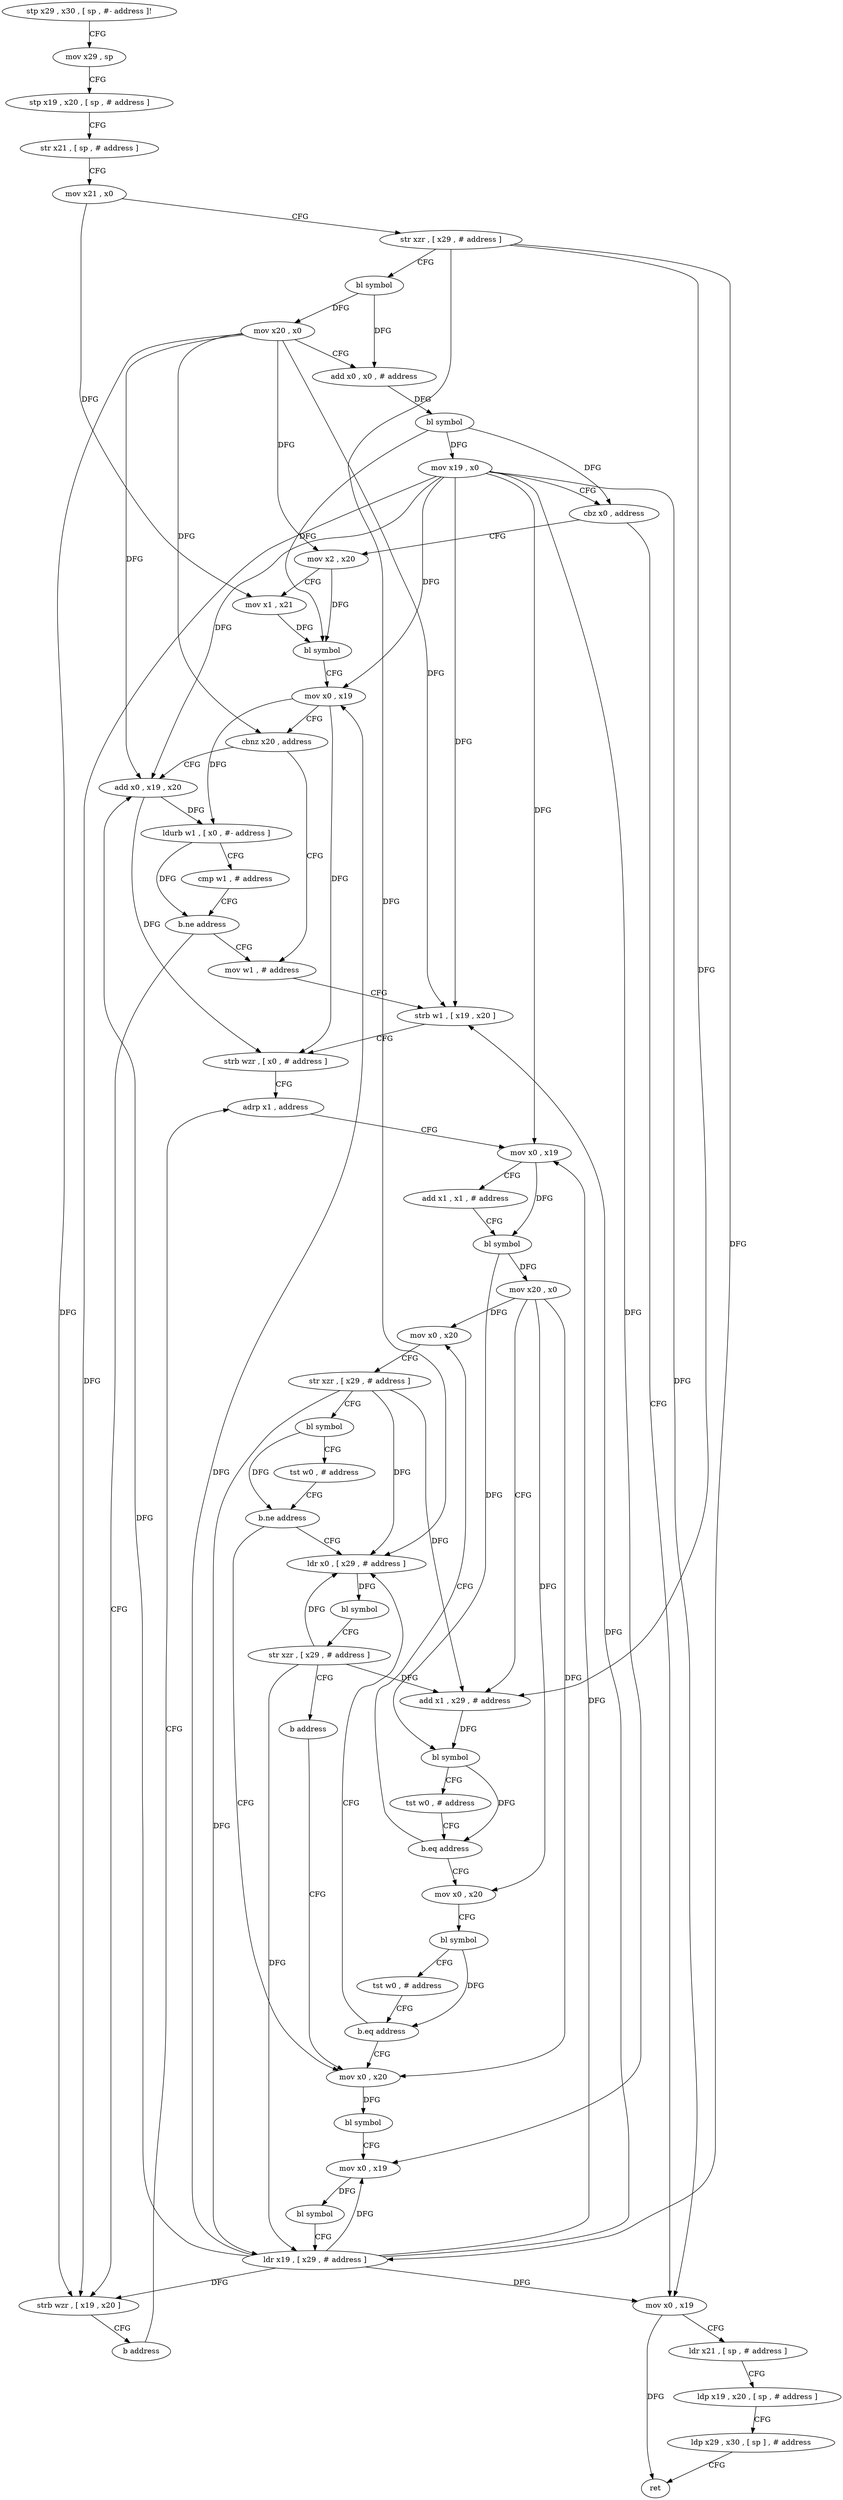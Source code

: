 digraph "func" {
"109560" [label = "stp x29 , x30 , [ sp , #- address ]!" ]
"109564" [label = "mov x29 , sp" ]
"109568" [label = "stp x19 , x20 , [ sp , # address ]" ]
"109572" [label = "str x21 , [ sp , # address ]" ]
"109576" [label = "mov x21 , x0" ]
"109580" [label = "str xzr , [ x29 , # address ]" ]
"109584" [label = "bl symbol" ]
"109588" [label = "mov x20 , x0" ]
"109592" [label = "add x0 , x0 , # address" ]
"109596" [label = "bl symbol" ]
"109600" [label = "mov x19 , x0" ]
"109604" [label = "cbz x0 , address" ]
"109712" [label = "mov x0 , x19" ]
"109608" [label = "mov x2 , x20" ]
"109716" [label = "ldr x21 , [ sp , # address ]" ]
"109720" [label = "ldp x19 , x20 , [ sp , # address ]" ]
"109724" [label = "ldp x29 , x30 , [ sp ] , # address" ]
"109728" [label = "ret" ]
"109612" [label = "mov x1 , x21" ]
"109616" [label = "bl symbol" ]
"109620" [label = "mov x0 , x19" ]
"109624" [label = "cbnz x20 , address" ]
"109776" [label = "add x0 , x19 , x20" ]
"109628" [label = "mov w1 , # address" ]
"109780" [label = "ldurb w1 , [ x0 , #- address ]" ]
"109784" [label = "cmp w1 , # address" ]
"109788" [label = "b.ne address" ]
"109792" [label = "strb wzr , [ x19 , x20 ]" ]
"109632" [label = "strb w1 , [ x19 , x20 ]" ]
"109636" [label = "strb wzr , [ x0 , # address ]" ]
"109640" [label = "adrp x1 , address" ]
"109796" [label = "b address" ]
"109736" [label = "mov x0 , x20" ]
"109740" [label = "str xzr , [ x29 , # address ]" ]
"109744" [label = "bl symbol" ]
"109748" [label = "tst w0 , # address" ]
"109752" [label = "b.ne address" ]
"109692" [label = "mov x0 , x20" ]
"109756" [label = "ldr x0 , [ x29 , # address ]" ]
"109676" [label = "mov x0 , x20" ]
"109680" [label = "bl symbol" ]
"109684" [label = "tst w0 , # address" ]
"109688" [label = "b.eq address" ]
"109644" [label = "mov x0 , x19" ]
"109648" [label = "add x1 , x1 , # address" ]
"109652" [label = "bl symbol" ]
"109656" [label = "mov x20 , x0" ]
"109660" [label = "add x1 , x29 , # address" ]
"109664" [label = "bl symbol" ]
"109668" [label = "tst w0 , # address" ]
"109672" [label = "b.eq address" ]
"109696" [label = "bl symbol" ]
"109700" [label = "mov x0 , x19" ]
"109704" [label = "bl symbol" ]
"109708" [label = "ldr x19 , [ x29 , # address ]" ]
"109760" [label = "bl symbol" ]
"109764" [label = "str xzr , [ x29 , # address ]" ]
"109768" [label = "b address" ]
"109560" -> "109564" [ label = "CFG" ]
"109564" -> "109568" [ label = "CFG" ]
"109568" -> "109572" [ label = "CFG" ]
"109572" -> "109576" [ label = "CFG" ]
"109576" -> "109580" [ label = "CFG" ]
"109576" -> "109612" [ label = "DFG" ]
"109580" -> "109584" [ label = "CFG" ]
"109580" -> "109708" [ label = "DFG" ]
"109580" -> "109756" [ label = "DFG" ]
"109580" -> "109660" [ label = "DFG" ]
"109584" -> "109588" [ label = "DFG" ]
"109584" -> "109592" [ label = "DFG" ]
"109588" -> "109592" [ label = "CFG" ]
"109588" -> "109608" [ label = "DFG" ]
"109588" -> "109624" [ label = "DFG" ]
"109588" -> "109776" [ label = "DFG" ]
"109588" -> "109632" [ label = "DFG" ]
"109588" -> "109792" [ label = "DFG" ]
"109592" -> "109596" [ label = "DFG" ]
"109596" -> "109600" [ label = "DFG" ]
"109596" -> "109604" [ label = "DFG" ]
"109596" -> "109616" [ label = "DFG" ]
"109600" -> "109604" [ label = "CFG" ]
"109600" -> "109712" [ label = "DFG" ]
"109600" -> "109620" [ label = "DFG" ]
"109600" -> "109776" [ label = "DFG" ]
"109600" -> "109632" [ label = "DFG" ]
"109600" -> "109792" [ label = "DFG" ]
"109600" -> "109644" [ label = "DFG" ]
"109600" -> "109700" [ label = "DFG" ]
"109604" -> "109712" [ label = "CFG" ]
"109604" -> "109608" [ label = "CFG" ]
"109712" -> "109716" [ label = "CFG" ]
"109712" -> "109728" [ label = "DFG" ]
"109608" -> "109612" [ label = "CFG" ]
"109608" -> "109616" [ label = "DFG" ]
"109716" -> "109720" [ label = "CFG" ]
"109720" -> "109724" [ label = "CFG" ]
"109724" -> "109728" [ label = "CFG" ]
"109612" -> "109616" [ label = "DFG" ]
"109616" -> "109620" [ label = "CFG" ]
"109620" -> "109624" [ label = "CFG" ]
"109620" -> "109780" [ label = "DFG" ]
"109620" -> "109636" [ label = "DFG" ]
"109624" -> "109776" [ label = "CFG" ]
"109624" -> "109628" [ label = "CFG" ]
"109776" -> "109780" [ label = "DFG" ]
"109776" -> "109636" [ label = "DFG" ]
"109628" -> "109632" [ label = "CFG" ]
"109780" -> "109784" [ label = "CFG" ]
"109780" -> "109788" [ label = "DFG" ]
"109784" -> "109788" [ label = "CFG" ]
"109788" -> "109628" [ label = "CFG" ]
"109788" -> "109792" [ label = "CFG" ]
"109792" -> "109796" [ label = "CFG" ]
"109632" -> "109636" [ label = "CFG" ]
"109636" -> "109640" [ label = "CFG" ]
"109640" -> "109644" [ label = "CFG" ]
"109796" -> "109640" [ label = "CFG" ]
"109736" -> "109740" [ label = "CFG" ]
"109740" -> "109744" [ label = "CFG" ]
"109740" -> "109660" [ label = "DFG" ]
"109740" -> "109708" [ label = "DFG" ]
"109740" -> "109756" [ label = "DFG" ]
"109744" -> "109748" [ label = "CFG" ]
"109744" -> "109752" [ label = "DFG" ]
"109748" -> "109752" [ label = "CFG" ]
"109752" -> "109692" [ label = "CFG" ]
"109752" -> "109756" [ label = "CFG" ]
"109692" -> "109696" [ label = "DFG" ]
"109756" -> "109760" [ label = "DFG" ]
"109676" -> "109680" [ label = "CFG" ]
"109680" -> "109684" [ label = "CFG" ]
"109680" -> "109688" [ label = "DFG" ]
"109684" -> "109688" [ label = "CFG" ]
"109688" -> "109756" [ label = "CFG" ]
"109688" -> "109692" [ label = "CFG" ]
"109644" -> "109648" [ label = "CFG" ]
"109644" -> "109652" [ label = "DFG" ]
"109648" -> "109652" [ label = "CFG" ]
"109652" -> "109656" [ label = "DFG" ]
"109652" -> "109664" [ label = "DFG" ]
"109656" -> "109660" [ label = "CFG" ]
"109656" -> "109736" [ label = "DFG" ]
"109656" -> "109676" [ label = "DFG" ]
"109656" -> "109692" [ label = "DFG" ]
"109660" -> "109664" [ label = "DFG" ]
"109664" -> "109668" [ label = "CFG" ]
"109664" -> "109672" [ label = "DFG" ]
"109668" -> "109672" [ label = "CFG" ]
"109672" -> "109736" [ label = "CFG" ]
"109672" -> "109676" [ label = "CFG" ]
"109696" -> "109700" [ label = "CFG" ]
"109700" -> "109704" [ label = "DFG" ]
"109704" -> "109708" [ label = "CFG" ]
"109708" -> "109712" [ label = "DFG" ]
"109708" -> "109620" [ label = "DFG" ]
"109708" -> "109644" [ label = "DFG" ]
"109708" -> "109700" [ label = "DFG" ]
"109708" -> "109776" [ label = "DFG" ]
"109708" -> "109632" [ label = "DFG" ]
"109708" -> "109792" [ label = "DFG" ]
"109760" -> "109764" [ label = "CFG" ]
"109764" -> "109768" [ label = "CFG" ]
"109764" -> "109660" [ label = "DFG" ]
"109764" -> "109708" [ label = "DFG" ]
"109764" -> "109756" [ label = "DFG" ]
"109768" -> "109692" [ label = "CFG" ]
}
